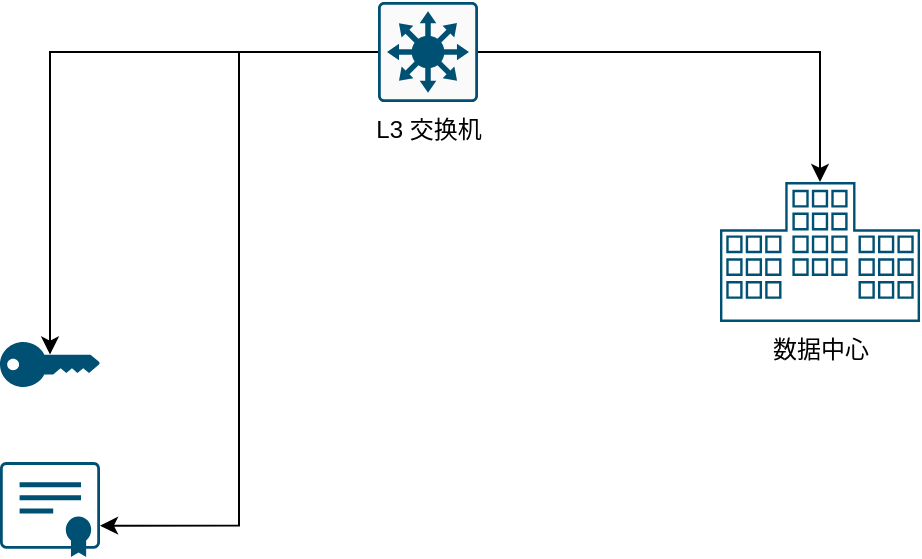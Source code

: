 <mxfile version="21.1.2" type="github">
  <diagram id="AB30I_yTMFRlzNEcaLQ2" name="第 1 页">
    <mxGraphModel dx="1434" dy="764" grid="1" gridSize="10" guides="1" tooltips="1" connect="1" arrows="1" fold="1" page="1" pageScale="1" pageWidth="827" pageHeight="1169" math="0" shadow="0">
      <root>
        <mxCell id="0" />
        <mxCell id="1" parent="0" />
        <mxCell id="odfSWkH_wpB5p90hXLLc-1" style="edgeStyle=orthogonalEdgeStyle;rounded=0;orthogonalLoop=1;jettySize=auto;html=1;entryX=0.5;entryY=0.28;entryDx=0;entryDy=0;entryPerimeter=0;" edge="1" parent="1" source="T9Iu-840hSe83KmUlXSi-6" target="T9Iu-840hSe83KmUlXSi-9">
          <mxGeometry relative="1" as="geometry" />
        </mxCell>
        <mxCell id="odfSWkH_wpB5p90hXLLc-2" style="edgeStyle=orthogonalEdgeStyle;rounded=0;orthogonalLoop=1;jettySize=auto;html=1;entryX=1;entryY=0.67;entryDx=0;entryDy=0;entryPerimeter=0;" edge="1" parent="1" source="T9Iu-840hSe83KmUlXSi-6" target="T9Iu-840hSe83KmUlXSi-7">
          <mxGeometry relative="1" as="geometry" />
        </mxCell>
        <mxCell id="odfSWkH_wpB5p90hXLLc-3" style="edgeStyle=orthogonalEdgeStyle;rounded=0;orthogonalLoop=1;jettySize=auto;html=1;entryX=0.5;entryY=0;entryDx=0;entryDy=0;entryPerimeter=0;" edge="1" parent="1" source="T9Iu-840hSe83KmUlXSi-6" target="T9Iu-840hSe83KmUlXSi-10">
          <mxGeometry relative="1" as="geometry" />
        </mxCell>
        <mxCell id="T9Iu-840hSe83KmUlXSi-6" value="L3 交换机" style="sketch=0;points=[[0.015,0.015,0],[0.985,0.015,0],[0.985,0.985,0],[0.015,0.985,0],[0.25,0,0],[0.5,0,0],[0.75,0,0],[1,0.25,0],[1,0.5,0],[1,0.75,0],[0.75,1,0],[0.5,1,0],[0.25,1,0],[0,0.75,0],[0,0.5,0],[0,0.25,0]];verticalLabelPosition=bottom;html=1;verticalAlign=top;aspect=fixed;align=center;pointerEvents=1;shape=mxgraph.cisco19.rect;prIcon=l3_switch;fillColor=#FAFAFA;strokeColor=#005073;" parent="1" vertex="1">
          <mxGeometry x="389" y="140" width="50" height="50" as="geometry" />
        </mxCell>
        <mxCell id="T9Iu-840hSe83KmUlXSi-7" value="" style="points=[[0.015,0.015,0],[0.25,0,0],[0.5,0,0],[0.75,0,0],[0.985,0.015,0],[1,0.22,0],[1,0.44,0],[1,0.67,0],[0.985,0.89,0],[0,0.22,0],[0,0.44,0],[0,0.67,0],[0.015,0.89,0],[0.25,0.91,0],[0.5,0.91,0],[0.785,0.955,0]];verticalLabelPosition=bottom;sketch=0;html=1;verticalAlign=top;aspect=fixed;align=center;pointerEvents=1;shape=mxgraph.cisco19.x509_certificate;fillColor=#005073;strokeColor=none;" parent="1" vertex="1">
          <mxGeometry x="200" y="370" width="50" height="47.5" as="geometry" />
        </mxCell>
        <mxCell id="T9Iu-840hSe83KmUlXSi-9" value="" style="points=[[0,0.5,0],[0.24,0,0],[0.5,0.28,0],[0.995,0.475,0],[0.5,0.72,0],[0.24,1,0]];verticalLabelPosition=bottom;sketch=0;html=1;verticalAlign=top;aspect=fixed;align=center;pointerEvents=1;shape=mxgraph.cisco19.key;fillColor=#005073;strokeColor=none;" parent="1" vertex="1">
          <mxGeometry x="200" y="310" width="50" height="22.5" as="geometry" />
        </mxCell>
        <mxCell id="T9Iu-840hSe83KmUlXSi-10" value="数据中心" style="points=[[0.5,0,0],[1,0.34,0],[1,1],[0.75,1,0],[0.5,1,0],[0.25,1,0],[0,1,0],[0,0.34,0],[1,0.67,0],[0,0.67,0],[0.325,0,0],[0.675,0,0]];verticalLabelPosition=bottom;sketch=0;html=1;verticalAlign=top;aspect=fixed;align=center;pointerEvents=1;shape=mxgraph.cisco19.data_center;fillColor=#005073;strokeColor=none;" parent="1" vertex="1">
          <mxGeometry x="560" y="230" width="100" height="70" as="geometry" />
        </mxCell>
      </root>
    </mxGraphModel>
  </diagram>
</mxfile>
